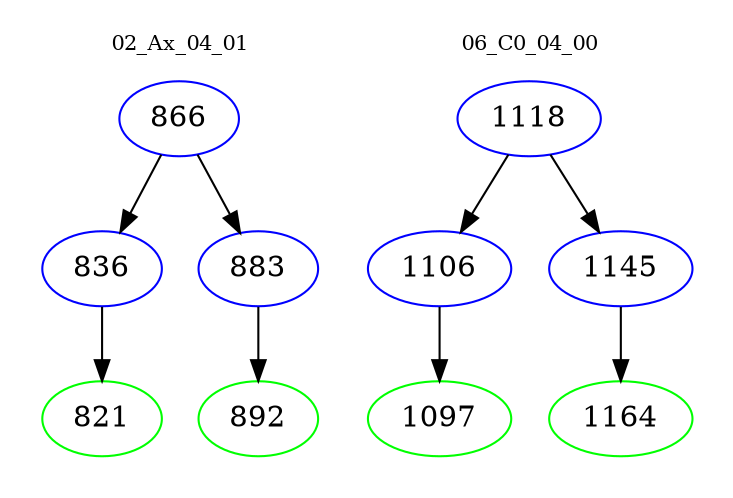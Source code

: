 digraph{
subgraph cluster_0 {
color = white
label = "02_Ax_04_01";
fontsize=10;
T0_866 [label="866", color="blue"]
T0_866 -> T0_836 [color="black"]
T0_836 [label="836", color="blue"]
T0_836 -> T0_821 [color="black"]
T0_821 [label="821", color="green"]
T0_866 -> T0_883 [color="black"]
T0_883 [label="883", color="blue"]
T0_883 -> T0_892 [color="black"]
T0_892 [label="892", color="green"]
}
subgraph cluster_1 {
color = white
label = "06_C0_04_00";
fontsize=10;
T1_1118 [label="1118", color="blue"]
T1_1118 -> T1_1106 [color="black"]
T1_1106 [label="1106", color="blue"]
T1_1106 -> T1_1097 [color="black"]
T1_1097 [label="1097", color="green"]
T1_1118 -> T1_1145 [color="black"]
T1_1145 [label="1145", color="blue"]
T1_1145 -> T1_1164 [color="black"]
T1_1164 [label="1164", color="green"]
}
}
